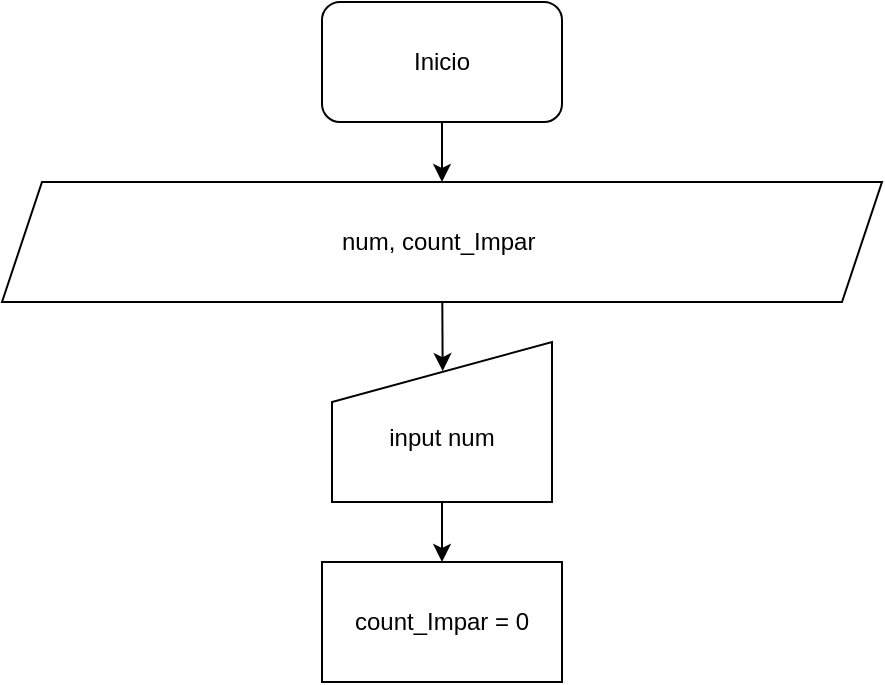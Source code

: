 <mxfile>
    <diagram id="twcgLKXJ450pwhEVC-Jm" name="Page-1">
        <mxGraphModel dx="1239" dy="645" grid="1" gridSize="10" guides="1" tooltips="1" connect="1" arrows="1" fold="1" page="1" pageScale="1" pageWidth="850" pageHeight="1100" math="0" shadow="0">
            <root>
                <mxCell id="0"/>
                <mxCell id="1" parent="0"/>
                <mxCell id="4" style="edgeStyle=none;html=1;entryX=0.5;entryY=0;entryDx=0;entryDy=0;" edge="1" parent="1" source="2" target="3">
                    <mxGeometry relative="1" as="geometry"/>
                </mxCell>
                <mxCell id="2" value="Inicio" style="rounded=1;whiteSpace=wrap;html=1;" vertex="1" parent="1">
                    <mxGeometry x="350" y="10" width="120" height="60" as="geometry"/>
                </mxCell>
                <mxCell id="3" value="num, count_Impar&amp;nbsp;" style="shape=parallelogram;perimeter=parallelogramPerimeter;whiteSpace=wrap;html=1;fixedSize=1;" vertex="1" parent="1">
                    <mxGeometry x="190" y="100" width="440" height="60" as="geometry"/>
                </mxCell>
                <mxCell id="9" value="" style="edgeStyle=none;html=1;" edge="1" parent="1" source="5" target="8">
                    <mxGeometry relative="1" as="geometry"/>
                </mxCell>
                <mxCell id="5" value="&lt;div&gt;&lt;br&gt;&lt;/div&gt;input num" style="shape=manualInput;whiteSpace=wrap;html=1;" vertex="1" parent="1">
                    <mxGeometry x="355" y="180" width="110" height="80" as="geometry"/>
                </mxCell>
                <mxCell id="7" style="edgeStyle=none;html=1;entryX=0.503;entryY=0.182;entryDx=0;entryDy=0;entryPerimeter=0;" edge="1" parent="1" source="3" target="5">
                    <mxGeometry relative="1" as="geometry"/>
                </mxCell>
                <mxCell id="8" value="count_Impar = 0" style="whiteSpace=wrap;html=1;" vertex="1" parent="1">
                    <mxGeometry x="350" y="290" width="120" height="60" as="geometry"/>
                </mxCell>
            </root>
        </mxGraphModel>
    </diagram>
</mxfile>